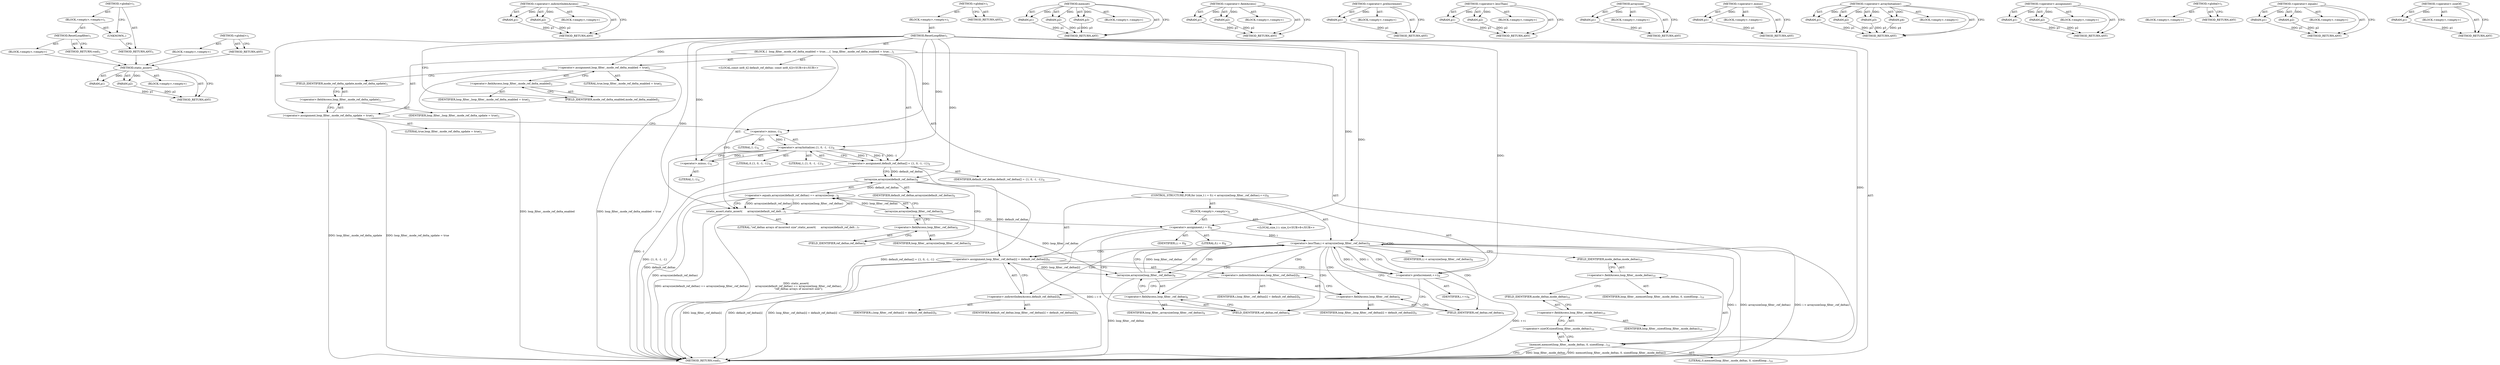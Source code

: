 digraph "&lt;global&gt;" {
vulnerable_119 [label=<(METHOD,static_assert)>];
vulnerable_120 [label=<(PARAM,p1)>];
vulnerable_121 [label=<(PARAM,p2)>];
vulnerable_122 [label=<(BLOCK,&lt;empty&gt;,&lt;empty&gt;)>];
vulnerable_123 [label=<(METHOD_RETURN,ANY)>];
vulnerable_142 [label=<(METHOD,&lt;operator&gt;.indirectIndexAccess)>];
vulnerable_143 [label=<(PARAM,p1)>];
vulnerable_144 [label=<(PARAM,p2)>];
vulnerable_145 [label=<(BLOCK,&lt;empty&gt;,&lt;empty&gt;)>];
vulnerable_146 [label=<(METHOD_RETURN,ANY)>];
vulnerable_6 [label=<(METHOD,&lt;global&gt;)<SUB>1</SUB>>];
vulnerable_7 [label=<(BLOCK,&lt;empty&gt;,&lt;empty&gt;)<SUB>1</SUB>>];
vulnerable_8 [label=<(METHOD,ResetLoopfilter)<SUB>1</SUB>>];
vulnerable_9 [label=<(BLOCK,{
  loop_filter_.mode_ref_delta_enabled = true;...,{
  loop_filter_.mode_ref_delta_enabled = true;...)<SUB>1</SUB>>];
vulnerable_10 [label=<(&lt;operator&gt;.assignment,loop_filter_.mode_ref_delta_enabled = true)<SUB>2</SUB>>];
vulnerable_11 [label=<(&lt;operator&gt;.fieldAccess,loop_filter_.mode_ref_delta_enabled)<SUB>2</SUB>>];
vulnerable_12 [label=<(IDENTIFIER,loop_filter_,loop_filter_.mode_ref_delta_enabled = true)<SUB>2</SUB>>];
vulnerable_13 [label=<(FIELD_IDENTIFIER,mode_ref_delta_enabled,mode_ref_delta_enabled)<SUB>2</SUB>>];
vulnerable_14 [label=<(LITERAL,true,loop_filter_.mode_ref_delta_enabled = true)<SUB>2</SUB>>];
vulnerable_15 [label=<(&lt;operator&gt;.assignment,loop_filter_.mode_ref_delta_update = true)<SUB>3</SUB>>];
vulnerable_16 [label=<(&lt;operator&gt;.fieldAccess,loop_filter_.mode_ref_delta_update)<SUB>3</SUB>>];
vulnerable_17 [label=<(IDENTIFIER,loop_filter_,loop_filter_.mode_ref_delta_update = true)<SUB>3</SUB>>];
vulnerable_18 [label=<(FIELD_IDENTIFIER,mode_ref_delta_update,mode_ref_delta_update)<SUB>3</SUB>>];
vulnerable_19 [label=<(LITERAL,true,loop_filter_.mode_ref_delta_update = true)<SUB>3</SUB>>];
vulnerable_20 [label="<(LOCAL,const int8_t[] default_ref_deltas: const int8_t[])<SUB>4</SUB>>"];
vulnerable_21 [label=<(&lt;operator&gt;.assignment,default_ref_deltas[] = {1, 0, -1, -1})<SUB>4</SUB>>];
vulnerable_22 [label=<(IDENTIFIER,default_ref_deltas,default_ref_deltas[] = {1, 0, -1, -1})<SUB>4</SUB>>];
vulnerable_23 [label=<(&lt;operator&gt;.arrayInitializer,{1, 0, -1, -1})<SUB>4</SUB>>];
vulnerable_24 [label=<(LITERAL,1,{1, 0, -1, -1})<SUB>4</SUB>>];
vulnerable_25 [label=<(LITERAL,0,{1, 0, -1, -1})<SUB>4</SUB>>];
vulnerable_26 [label=<(&lt;operator&gt;.minus,-1)<SUB>4</SUB>>];
vulnerable_27 [label=<(LITERAL,1,-1)<SUB>4</SUB>>];
vulnerable_28 [label=<(&lt;operator&gt;.minus,-1)<SUB>4</SUB>>];
vulnerable_29 [label=<(LITERAL,1,-1)<SUB>4</SUB>>];
vulnerable_30 [label=<(static_assert,static_assert(
      arraysize(default_ref_delt...)<SUB>5</SUB>>];
vulnerable_31 [label=<(&lt;operator&gt;.equals,arraysize(default_ref_deltas) == arraysize(loop...)<SUB>6</SUB>>];
vulnerable_32 [label=<(arraysize,arraysize(default_ref_deltas))<SUB>6</SUB>>];
vulnerable_33 [label=<(IDENTIFIER,default_ref_deltas,arraysize(default_ref_deltas))<SUB>6</SUB>>];
vulnerable_34 [label=<(arraysize,arraysize(loop_filter_.ref_deltas))<SUB>6</SUB>>];
vulnerable_35 [label=<(&lt;operator&gt;.fieldAccess,loop_filter_.ref_deltas)<SUB>6</SUB>>];
vulnerable_36 [label=<(IDENTIFIER,loop_filter_,arraysize(loop_filter_.ref_deltas))<SUB>6</SUB>>];
vulnerable_37 [label=<(FIELD_IDENTIFIER,ref_deltas,ref_deltas)<SUB>6</SUB>>];
vulnerable_38 [label=<(LITERAL,&quot;ref_deltas arrays of incorrect size&quot;,static_assert(
      arraysize(default_ref_delt...)<SUB>7</SUB>>];
vulnerable_39 [label=<(CONTROL_STRUCTURE,FOR,for (size_t i = 0;i &lt; arraysize(loop_filter_.ref_deltas);++i))<SUB>8</SUB>>];
vulnerable_40 [label=<(BLOCK,&lt;empty&gt;,&lt;empty&gt;)<SUB>8</SUB>>];
vulnerable_41 [label="<(LOCAL,size_t i: size_t)<SUB>8</SUB>>"];
vulnerable_42 [label=<(&lt;operator&gt;.assignment,i = 0)<SUB>8</SUB>>];
vulnerable_43 [label=<(IDENTIFIER,i,i = 0)<SUB>8</SUB>>];
vulnerable_44 [label=<(LITERAL,0,i = 0)<SUB>8</SUB>>];
vulnerable_45 [label=<(&lt;operator&gt;.lessThan,i &lt; arraysize(loop_filter_.ref_deltas))<SUB>8</SUB>>];
vulnerable_46 [label=<(IDENTIFIER,i,i &lt; arraysize(loop_filter_.ref_deltas))<SUB>8</SUB>>];
vulnerable_47 [label=<(arraysize,arraysize(loop_filter_.ref_deltas))<SUB>8</SUB>>];
vulnerable_48 [label=<(&lt;operator&gt;.fieldAccess,loop_filter_.ref_deltas)<SUB>8</SUB>>];
vulnerable_49 [label=<(IDENTIFIER,loop_filter_,arraysize(loop_filter_.ref_deltas))<SUB>8</SUB>>];
vulnerable_50 [label=<(FIELD_IDENTIFIER,ref_deltas,ref_deltas)<SUB>8</SUB>>];
vulnerable_51 [label=<(&lt;operator&gt;.preIncrement,++i)<SUB>8</SUB>>];
vulnerable_52 [label=<(IDENTIFIER,i,++i)<SUB>8</SUB>>];
vulnerable_53 [label=<(&lt;operator&gt;.assignment,loop_filter_.ref_deltas[i] = default_ref_deltas[i])<SUB>9</SUB>>];
vulnerable_54 [label=<(&lt;operator&gt;.indirectIndexAccess,loop_filter_.ref_deltas[i])<SUB>9</SUB>>];
vulnerable_55 [label=<(&lt;operator&gt;.fieldAccess,loop_filter_.ref_deltas)<SUB>9</SUB>>];
vulnerable_56 [label=<(IDENTIFIER,loop_filter_,loop_filter_.ref_deltas[i] = default_ref_deltas[i])<SUB>9</SUB>>];
vulnerable_57 [label=<(FIELD_IDENTIFIER,ref_deltas,ref_deltas)<SUB>9</SUB>>];
vulnerable_58 [label=<(IDENTIFIER,i,loop_filter_.ref_deltas[i] = default_ref_deltas[i])<SUB>9</SUB>>];
vulnerable_59 [label=<(&lt;operator&gt;.indirectIndexAccess,default_ref_deltas[i])<SUB>9</SUB>>];
vulnerable_60 [label=<(IDENTIFIER,default_ref_deltas,loop_filter_.ref_deltas[i] = default_ref_deltas[i])<SUB>9</SUB>>];
vulnerable_61 [label=<(IDENTIFIER,i,loop_filter_.ref_deltas[i] = default_ref_deltas[i])<SUB>9</SUB>>];
vulnerable_62 [label=<(memset,memset(loop_filter_.mode_deltas, 0, sizeof(loop...)<SUB>10</SUB>>];
vulnerable_63 [label=<(&lt;operator&gt;.fieldAccess,loop_filter_.mode_deltas)<SUB>10</SUB>>];
vulnerable_64 [label=<(IDENTIFIER,loop_filter_,memset(loop_filter_.mode_deltas, 0, sizeof(loop...)<SUB>10</SUB>>];
vulnerable_65 [label=<(FIELD_IDENTIFIER,mode_deltas,mode_deltas)<SUB>10</SUB>>];
vulnerable_66 [label=<(LITERAL,0,memset(loop_filter_.mode_deltas, 0, sizeof(loop...)<SUB>10</SUB>>];
vulnerable_67 [label=<(&lt;operator&gt;.sizeOf,sizeof(loop_filter_.mode_deltas))<SUB>10</SUB>>];
vulnerable_68 [label=<(&lt;operator&gt;.fieldAccess,loop_filter_.mode_deltas)<SUB>10</SUB>>];
vulnerable_69 [label=<(IDENTIFIER,loop_filter_,sizeof(loop_filter_.mode_deltas))<SUB>10</SUB>>];
vulnerable_70 [label=<(FIELD_IDENTIFIER,mode_deltas,mode_deltas)<SUB>10</SUB>>];
vulnerable_71 [label=<(METHOD_RETURN,void)<SUB>1</SUB>>];
vulnerable_73 [label=<(METHOD_RETURN,ANY)<SUB>1</SUB>>];
vulnerable_147 [label=<(METHOD,memset)>];
vulnerable_148 [label=<(PARAM,p1)>];
vulnerable_149 [label=<(PARAM,p2)>];
vulnerable_150 [label=<(PARAM,p3)>];
vulnerable_151 [label=<(BLOCK,&lt;empty&gt;,&lt;empty&gt;)>];
vulnerable_152 [label=<(METHOD_RETURN,ANY)>];
vulnerable_103 [label=<(METHOD,&lt;operator&gt;.fieldAccess)>];
vulnerable_104 [label=<(PARAM,p1)>];
vulnerable_105 [label=<(PARAM,p2)>];
vulnerable_106 [label=<(BLOCK,&lt;empty&gt;,&lt;empty&gt;)>];
vulnerable_107 [label=<(METHOD_RETURN,ANY)>];
vulnerable_138 [label=<(METHOD,&lt;operator&gt;.preIncrement)>];
vulnerable_139 [label=<(PARAM,p1)>];
vulnerable_140 [label=<(BLOCK,&lt;empty&gt;,&lt;empty&gt;)>];
vulnerable_141 [label=<(METHOD_RETURN,ANY)>];
vulnerable_133 [label=<(METHOD,&lt;operator&gt;.lessThan)>];
vulnerable_134 [label=<(PARAM,p1)>];
vulnerable_135 [label=<(PARAM,p2)>];
vulnerable_136 [label=<(BLOCK,&lt;empty&gt;,&lt;empty&gt;)>];
vulnerable_137 [label=<(METHOD_RETURN,ANY)>];
vulnerable_129 [label=<(METHOD,arraysize)>];
vulnerable_130 [label=<(PARAM,p1)>];
vulnerable_131 [label=<(BLOCK,&lt;empty&gt;,&lt;empty&gt;)>];
vulnerable_132 [label=<(METHOD_RETURN,ANY)>];
vulnerable_115 [label=<(METHOD,&lt;operator&gt;.minus)>];
vulnerable_116 [label=<(PARAM,p1)>];
vulnerable_117 [label=<(BLOCK,&lt;empty&gt;,&lt;empty&gt;)>];
vulnerable_118 [label=<(METHOD_RETURN,ANY)>];
vulnerable_108 [label=<(METHOD,&lt;operator&gt;.arrayInitializer)>];
vulnerable_109 [label=<(PARAM,p1)>];
vulnerable_110 [label=<(PARAM,p2)>];
vulnerable_111 [label=<(PARAM,p3)>];
vulnerable_112 [label=<(PARAM,p4)>];
vulnerable_113 [label=<(BLOCK,&lt;empty&gt;,&lt;empty&gt;)>];
vulnerable_114 [label=<(METHOD_RETURN,ANY)>];
vulnerable_98 [label=<(METHOD,&lt;operator&gt;.assignment)>];
vulnerable_99 [label=<(PARAM,p1)>];
vulnerable_100 [label=<(PARAM,p2)>];
vulnerable_101 [label=<(BLOCK,&lt;empty&gt;,&lt;empty&gt;)>];
vulnerable_102 [label=<(METHOD_RETURN,ANY)>];
vulnerable_92 [label=<(METHOD,&lt;global&gt;)<SUB>1</SUB>>];
vulnerable_93 [label=<(BLOCK,&lt;empty&gt;,&lt;empty&gt;)>];
vulnerable_94 [label=<(METHOD_RETURN,ANY)>];
vulnerable_124 [label=<(METHOD,&lt;operator&gt;.equals)>];
vulnerable_125 [label=<(PARAM,p1)>];
vulnerable_126 [label=<(PARAM,p2)>];
vulnerable_127 [label=<(BLOCK,&lt;empty&gt;,&lt;empty&gt;)>];
vulnerable_128 [label=<(METHOD_RETURN,ANY)>];
vulnerable_153 [label=<(METHOD,&lt;operator&gt;.sizeOf)>];
vulnerable_154 [label=<(PARAM,p1)>];
vulnerable_155 [label=<(BLOCK,&lt;empty&gt;,&lt;empty&gt;)>];
vulnerable_156 [label=<(METHOD_RETURN,ANY)>];
fixed_6 [label=<(METHOD,&lt;global&gt;)<SUB>1</SUB>>];
fixed_7 [label=<(BLOCK,&lt;empty&gt;,&lt;empty&gt;)<SUB>1</SUB>>];
fixed_8 [label=<(METHOD,ResetLoopfilter)<SUB>1</SUB>>];
fixed_9 [label=<(BLOCK,&lt;empty&gt;,&lt;empty&gt;)>];
fixed_10 [label=<(METHOD_RETURN,void)<SUB>1</SUB>>];
fixed_12 [label=<(UNKNOWN,,)>];
fixed_13 [label=<(METHOD_RETURN,ANY)<SUB>1</SUB>>];
fixed_20 [label=<(METHOD,&lt;global&gt;)<SUB>1</SUB>>];
fixed_21 [label=<(BLOCK,&lt;empty&gt;,&lt;empty&gt;)>];
fixed_22 [label=<(METHOD_RETURN,ANY)>];
vulnerable_119 -> vulnerable_120  [key=0, label="AST: "];
vulnerable_119 -> vulnerable_120  [key=1, label="DDG: "];
vulnerable_119 -> vulnerable_122  [key=0, label="AST: "];
vulnerable_119 -> vulnerable_121  [key=0, label="AST: "];
vulnerable_119 -> vulnerable_121  [key=1, label="DDG: "];
vulnerable_119 -> vulnerable_123  [key=0, label="AST: "];
vulnerable_119 -> vulnerable_123  [key=1, label="CFG: "];
vulnerable_120 -> vulnerable_123  [key=0, label="DDG: p1"];
vulnerable_121 -> vulnerable_123  [key=0, label="DDG: p2"];
vulnerable_142 -> vulnerable_143  [key=0, label="AST: "];
vulnerable_142 -> vulnerable_143  [key=1, label="DDG: "];
vulnerable_142 -> vulnerable_145  [key=0, label="AST: "];
vulnerable_142 -> vulnerable_144  [key=0, label="AST: "];
vulnerable_142 -> vulnerable_144  [key=1, label="DDG: "];
vulnerable_142 -> vulnerable_146  [key=0, label="AST: "];
vulnerable_142 -> vulnerable_146  [key=1, label="CFG: "];
vulnerable_143 -> vulnerable_146  [key=0, label="DDG: p1"];
vulnerable_144 -> vulnerable_146  [key=0, label="DDG: p2"];
vulnerable_6 -> vulnerable_7  [key=0, label="AST: "];
vulnerable_6 -> vulnerable_73  [key=0, label="AST: "];
vulnerable_6 -> vulnerable_73  [key=1, label="CFG: "];
vulnerable_7 -> vulnerable_8  [key=0, label="AST: "];
vulnerable_8 -> vulnerable_9  [key=0, label="AST: "];
vulnerable_8 -> vulnerable_71  [key=0, label="AST: "];
vulnerable_8 -> vulnerable_13  [key=0, label="CFG: "];
vulnerable_8 -> vulnerable_10  [key=0, label="DDG: "];
vulnerable_8 -> vulnerable_15  [key=0, label="DDG: "];
vulnerable_8 -> vulnerable_30  [key=0, label="DDG: "];
vulnerable_8 -> vulnerable_62  [key=0, label="DDG: "];
vulnerable_8 -> vulnerable_23  [key=0, label="DDG: "];
vulnerable_8 -> vulnerable_42  [key=0, label="DDG: "];
vulnerable_8 -> vulnerable_45  [key=0, label="DDG: "];
vulnerable_8 -> vulnerable_51  [key=0, label="DDG: "];
vulnerable_8 -> vulnerable_26  [key=0, label="DDG: "];
vulnerable_8 -> vulnerable_28  [key=0, label="DDG: "];
vulnerable_8 -> vulnerable_32  [key=0, label="DDG: "];
vulnerable_9 -> vulnerable_10  [key=0, label="AST: "];
vulnerable_9 -> vulnerable_15  [key=0, label="AST: "];
vulnerable_9 -> vulnerable_20  [key=0, label="AST: "];
vulnerable_9 -> vulnerable_21  [key=0, label="AST: "];
vulnerable_9 -> vulnerable_30  [key=0, label="AST: "];
vulnerable_9 -> vulnerable_39  [key=0, label="AST: "];
vulnerable_9 -> vulnerable_62  [key=0, label="AST: "];
vulnerable_10 -> vulnerable_11  [key=0, label="AST: "];
vulnerable_10 -> vulnerable_14  [key=0, label="AST: "];
vulnerable_10 -> vulnerable_18  [key=0, label="CFG: "];
vulnerable_10 -> vulnerable_71  [key=0, label="DDG: loop_filter_.mode_ref_delta_enabled"];
vulnerable_10 -> vulnerable_71  [key=1, label="DDG: loop_filter_.mode_ref_delta_enabled = true"];
vulnerable_11 -> vulnerable_12  [key=0, label="AST: "];
vulnerable_11 -> vulnerable_13  [key=0, label="AST: "];
vulnerable_11 -> vulnerable_10  [key=0, label="CFG: "];
vulnerable_13 -> vulnerable_11  [key=0, label="CFG: "];
vulnerable_15 -> vulnerable_16  [key=0, label="AST: "];
vulnerable_15 -> vulnerable_19  [key=0, label="AST: "];
vulnerable_15 -> vulnerable_26  [key=0, label="CFG: "];
vulnerable_15 -> vulnerable_71  [key=0, label="DDG: loop_filter_.mode_ref_delta_update"];
vulnerable_15 -> vulnerable_71  [key=1, label="DDG: loop_filter_.mode_ref_delta_update = true"];
vulnerable_16 -> vulnerable_17  [key=0, label="AST: "];
vulnerable_16 -> vulnerable_18  [key=0, label="AST: "];
vulnerable_16 -> vulnerable_15  [key=0, label="CFG: "];
vulnerable_18 -> vulnerable_16  [key=0, label="CFG: "];
vulnerable_21 -> vulnerable_22  [key=0, label="AST: "];
vulnerable_21 -> vulnerable_23  [key=0, label="AST: "];
vulnerable_21 -> vulnerable_32  [key=0, label="CFG: "];
vulnerable_21 -> vulnerable_32  [key=1, label="DDG: default_ref_deltas"];
vulnerable_21 -> vulnerable_71  [key=0, label="DDG: {1, 0, -1, -1}"];
vulnerable_21 -> vulnerable_71  [key=1, label="DDG: default_ref_deltas[] = {1, 0, -1, -1}"];
vulnerable_23 -> vulnerable_24  [key=0, label="AST: "];
vulnerable_23 -> vulnerable_25  [key=0, label="AST: "];
vulnerable_23 -> vulnerable_26  [key=0, label="AST: "];
vulnerable_23 -> vulnerable_28  [key=0, label="AST: "];
vulnerable_23 -> vulnerable_21  [key=0, label="CFG: "];
vulnerable_23 -> vulnerable_21  [key=1, label="DDG: 1"];
vulnerable_23 -> vulnerable_21  [key=2, label="DDG: 0"];
vulnerable_23 -> vulnerable_21  [key=3, label="DDG: -1"];
vulnerable_23 -> vulnerable_71  [key=0, label="DDG: -1"];
vulnerable_26 -> vulnerable_27  [key=0, label="AST: "];
vulnerable_26 -> vulnerable_28  [key=0, label="CFG: "];
vulnerable_26 -> vulnerable_23  [key=0, label="DDG: 1"];
vulnerable_28 -> vulnerable_29  [key=0, label="AST: "];
vulnerable_28 -> vulnerable_23  [key=0, label="CFG: "];
vulnerable_28 -> vulnerable_23  [key=1, label="DDG: 1"];
vulnerable_30 -> vulnerable_31  [key=0, label="AST: "];
vulnerable_30 -> vulnerable_38  [key=0, label="AST: "];
vulnerable_30 -> vulnerable_42  [key=0, label="CFG: "];
vulnerable_30 -> vulnerable_71  [key=0, label="DDG: arraysize(default_ref_deltas) == arraysize(loop_filter_.ref_deltas)"];
vulnerable_30 -> vulnerable_71  [key=1, label="DDG: static_assert(
      arraysize(default_ref_deltas) == arraysize(loop_filter_.ref_deltas),
      &quot;ref_deltas arrays of incorrect size&quot;);"];
vulnerable_31 -> vulnerable_32  [key=0, label="AST: "];
vulnerable_31 -> vulnerable_34  [key=0, label="AST: "];
vulnerable_31 -> vulnerable_30  [key=0, label="CFG: "];
vulnerable_31 -> vulnerable_30  [key=1, label="DDG: arraysize(default_ref_deltas)"];
vulnerable_31 -> vulnerable_30  [key=2, label="DDG: arraysize(loop_filter_.ref_deltas)"];
vulnerable_31 -> vulnerable_71  [key=0, label="DDG: arraysize(default_ref_deltas)"];
vulnerable_32 -> vulnerable_33  [key=0, label="AST: "];
vulnerable_32 -> vulnerable_37  [key=0, label="CFG: "];
vulnerable_32 -> vulnerable_71  [key=0, label="DDG: default_ref_deltas"];
vulnerable_32 -> vulnerable_53  [key=0, label="DDG: default_ref_deltas"];
vulnerable_32 -> vulnerable_31  [key=0, label="DDG: default_ref_deltas"];
vulnerable_34 -> vulnerable_35  [key=0, label="AST: "];
vulnerable_34 -> vulnerable_31  [key=0, label="CFG: "];
vulnerable_34 -> vulnerable_31  [key=1, label="DDG: loop_filter_.ref_deltas"];
vulnerable_34 -> vulnerable_47  [key=0, label="DDG: loop_filter_.ref_deltas"];
vulnerable_35 -> vulnerable_36  [key=0, label="AST: "];
vulnerable_35 -> vulnerable_37  [key=0, label="AST: "];
vulnerable_35 -> vulnerable_34  [key=0, label="CFG: "];
vulnerable_37 -> vulnerable_35  [key=0, label="CFG: "];
vulnerable_39 -> vulnerable_40  [key=0, label="AST: "];
vulnerable_39 -> vulnerable_45  [key=0, label="AST: "];
vulnerable_39 -> vulnerable_51  [key=0, label="AST: "];
vulnerable_39 -> vulnerable_53  [key=0, label="AST: "];
vulnerable_40 -> vulnerable_41  [key=0, label="AST: "];
vulnerable_40 -> vulnerable_42  [key=0, label="AST: "];
vulnerable_42 -> vulnerable_43  [key=0, label="AST: "];
vulnerable_42 -> vulnerable_44  [key=0, label="AST: "];
vulnerable_42 -> vulnerable_50  [key=0, label="CFG: "];
vulnerable_42 -> vulnerable_71  [key=0, label="DDG: i = 0"];
vulnerable_42 -> vulnerable_45  [key=0, label="DDG: i"];
vulnerable_45 -> vulnerable_46  [key=0, label="AST: "];
vulnerable_45 -> vulnerable_47  [key=0, label="AST: "];
vulnerable_45 -> vulnerable_47  [key=1, label="CDG: "];
vulnerable_45 -> vulnerable_57  [key=0, label="CFG: "];
vulnerable_45 -> vulnerable_57  [key=1, label="CDG: "];
vulnerable_45 -> vulnerable_65  [key=0, label="CFG: "];
vulnerable_45 -> vulnerable_71  [key=0, label="DDG: i"];
vulnerable_45 -> vulnerable_71  [key=1, label="DDG: arraysize(loop_filter_.ref_deltas)"];
vulnerable_45 -> vulnerable_71  [key=2, label="DDG: i &lt; arraysize(loop_filter_.ref_deltas)"];
vulnerable_45 -> vulnerable_51  [key=0, label="DDG: i"];
vulnerable_45 -> vulnerable_51  [key=1, label="CDG: "];
vulnerable_45 -> vulnerable_48  [key=0, label="CDG: "];
vulnerable_45 -> vulnerable_50  [key=0, label="CDG: "];
vulnerable_45 -> vulnerable_59  [key=0, label="CDG: "];
vulnerable_45 -> vulnerable_55  [key=0, label="CDG: "];
vulnerable_45 -> vulnerable_53  [key=0, label="CDG: "];
vulnerable_45 -> vulnerable_54  [key=0, label="CDG: "];
vulnerable_45 -> vulnerable_45  [key=0, label="CDG: "];
vulnerable_47 -> vulnerable_48  [key=0, label="AST: "];
vulnerable_47 -> vulnerable_45  [key=0, label="CFG: "];
vulnerable_47 -> vulnerable_45  [key=1, label="DDG: loop_filter_.ref_deltas"];
vulnerable_47 -> vulnerable_71  [key=0, label="DDG: loop_filter_.ref_deltas"];
vulnerable_48 -> vulnerable_49  [key=0, label="AST: "];
vulnerable_48 -> vulnerable_50  [key=0, label="AST: "];
vulnerable_48 -> vulnerable_47  [key=0, label="CFG: "];
vulnerable_50 -> vulnerable_48  [key=0, label="CFG: "];
vulnerable_51 -> vulnerable_52  [key=0, label="AST: "];
vulnerable_51 -> vulnerable_50  [key=0, label="CFG: "];
vulnerable_51 -> vulnerable_71  [key=0, label="DDG: ++i"];
vulnerable_51 -> vulnerable_45  [key=0, label="DDG: i"];
vulnerable_53 -> vulnerable_54  [key=0, label="AST: "];
vulnerable_53 -> vulnerable_59  [key=0, label="AST: "];
vulnerable_53 -> vulnerable_51  [key=0, label="CFG: "];
vulnerable_53 -> vulnerable_71  [key=0, label="DDG: loop_filter_.ref_deltas[i]"];
vulnerable_53 -> vulnerable_71  [key=1, label="DDG: default_ref_deltas[i]"];
vulnerable_53 -> vulnerable_71  [key=2, label="DDG: loop_filter_.ref_deltas[i] = default_ref_deltas[i]"];
vulnerable_53 -> vulnerable_47  [key=0, label="DDG: loop_filter_.ref_deltas[i]"];
vulnerable_54 -> vulnerable_55  [key=0, label="AST: "];
vulnerable_54 -> vulnerable_58  [key=0, label="AST: "];
vulnerable_54 -> vulnerable_59  [key=0, label="CFG: "];
vulnerable_55 -> vulnerable_56  [key=0, label="AST: "];
vulnerable_55 -> vulnerable_57  [key=0, label="AST: "];
vulnerable_55 -> vulnerable_54  [key=0, label="CFG: "];
vulnerable_57 -> vulnerable_55  [key=0, label="CFG: "];
vulnerable_59 -> vulnerable_60  [key=0, label="AST: "];
vulnerable_59 -> vulnerable_61  [key=0, label="AST: "];
vulnerable_59 -> vulnerable_53  [key=0, label="CFG: "];
vulnerable_62 -> vulnerable_63  [key=0, label="AST: "];
vulnerable_62 -> vulnerable_66  [key=0, label="AST: "];
vulnerable_62 -> vulnerable_67  [key=0, label="AST: "];
vulnerable_62 -> vulnerable_71  [key=0, label="CFG: "];
vulnerable_62 -> vulnerable_71  [key=1, label="DDG: loop_filter_.mode_deltas"];
vulnerable_62 -> vulnerable_71  [key=2, label="DDG: memset(loop_filter_.mode_deltas, 0, sizeof(loop_filter_.mode_deltas))"];
vulnerable_63 -> vulnerable_64  [key=0, label="AST: "];
vulnerable_63 -> vulnerable_65  [key=0, label="AST: "];
vulnerable_63 -> vulnerable_70  [key=0, label="CFG: "];
vulnerable_65 -> vulnerable_63  [key=0, label="CFG: "];
vulnerable_67 -> vulnerable_68  [key=0, label="AST: "];
vulnerable_67 -> vulnerable_62  [key=0, label="CFG: "];
vulnerable_68 -> vulnerable_69  [key=0, label="AST: "];
vulnerable_68 -> vulnerable_70  [key=0, label="AST: "];
vulnerable_68 -> vulnerable_67  [key=0, label="CFG: "];
vulnerable_70 -> vulnerable_68  [key=0, label="CFG: "];
vulnerable_147 -> vulnerable_148  [key=0, label="AST: "];
vulnerable_147 -> vulnerable_148  [key=1, label="DDG: "];
vulnerable_147 -> vulnerable_151  [key=0, label="AST: "];
vulnerable_147 -> vulnerable_149  [key=0, label="AST: "];
vulnerable_147 -> vulnerable_149  [key=1, label="DDG: "];
vulnerable_147 -> vulnerable_152  [key=0, label="AST: "];
vulnerable_147 -> vulnerable_152  [key=1, label="CFG: "];
vulnerable_147 -> vulnerable_150  [key=0, label="AST: "];
vulnerable_147 -> vulnerable_150  [key=1, label="DDG: "];
vulnerable_148 -> vulnerable_152  [key=0, label="DDG: p1"];
vulnerable_149 -> vulnerable_152  [key=0, label="DDG: p2"];
vulnerable_150 -> vulnerable_152  [key=0, label="DDG: p3"];
vulnerable_103 -> vulnerable_104  [key=0, label="AST: "];
vulnerable_103 -> vulnerable_104  [key=1, label="DDG: "];
vulnerable_103 -> vulnerable_106  [key=0, label="AST: "];
vulnerable_103 -> vulnerable_105  [key=0, label="AST: "];
vulnerable_103 -> vulnerable_105  [key=1, label="DDG: "];
vulnerable_103 -> vulnerable_107  [key=0, label="AST: "];
vulnerable_103 -> vulnerable_107  [key=1, label="CFG: "];
vulnerable_104 -> vulnerable_107  [key=0, label="DDG: p1"];
vulnerable_105 -> vulnerable_107  [key=0, label="DDG: p2"];
vulnerable_138 -> vulnerable_139  [key=0, label="AST: "];
vulnerable_138 -> vulnerable_139  [key=1, label="DDG: "];
vulnerable_138 -> vulnerable_140  [key=0, label="AST: "];
vulnerable_138 -> vulnerable_141  [key=0, label="AST: "];
vulnerable_138 -> vulnerable_141  [key=1, label="CFG: "];
vulnerable_139 -> vulnerable_141  [key=0, label="DDG: p1"];
vulnerable_133 -> vulnerable_134  [key=0, label="AST: "];
vulnerable_133 -> vulnerable_134  [key=1, label="DDG: "];
vulnerable_133 -> vulnerable_136  [key=0, label="AST: "];
vulnerable_133 -> vulnerable_135  [key=0, label="AST: "];
vulnerable_133 -> vulnerable_135  [key=1, label="DDG: "];
vulnerable_133 -> vulnerable_137  [key=0, label="AST: "];
vulnerable_133 -> vulnerable_137  [key=1, label="CFG: "];
vulnerable_134 -> vulnerable_137  [key=0, label="DDG: p1"];
vulnerable_135 -> vulnerable_137  [key=0, label="DDG: p2"];
vulnerable_129 -> vulnerable_130  [key=0, label="AST: "];
vulnerable_129 -> vulnerable_130  [key=1, label="DDG: "];
vulnerable_129 -> vulnerable_131  [key=0, label="AST: "];
vulnerable_129 -> vulnerable_132  [key=0, label="AST: "];
vulnerable_129 -> vulnerable_132  [key=1, label="CFG: "];
vulnerable_130 -> vulnerable_132  [key=0, label="DDG: p1"];
vulnerable_115 -> vulnerable_116  [key=0, label="AST: "];
vulnerable_115 -> vulnerable_116  [key=1, label="DDG: "];
vulnerable_115 -> vulnerable_117  [key=0, label="AST: "];
vulnerable_115 -> vulnerable_118  [key=0, label="AST: "];
vulnerable_115 -> vulnerable_118  [key=1, label="CFG: "];
vulnerable_116 -> vulnerable_118  [key=0, label="DDG: p1"];
vulnerable_108 -> vulnerable_109  [key=0, label="AST: "];
vulnerable_108 -> vulnerable_109  [key=1, label="DDG: "];
vulnerable_108 -> vulnerable_113  [key=0, label="AST: "];
vulnerable_108 -> vulnerable_110  [key=0, label="AST: "];
vulnerable_108 -> vulnerable_110  [key=1, label="DDG: "];
vulnerable_108 -> vulnerable_114  [key=0, label="AST: "];
vulnerable_108 -> vulnerable_114  [key=1, label="CFG: "];
vulnerable_108 -> vulnerable_111  [key=0, label="AST: "];
vulnerable_108 -> vulnerable_111  [key=1, label="DDG: "];
vulnerable_108 -> vulnerable_112  [key=0, label="AST: "];
vulnerable_108 -> vulnerable_112  [key=1, label="DDG: "];
vulnerable_109 -> vulnerable_114  [key=0, label="DDG: p1"];
vulnerable_110 -> vulnerable_114  [key=0, label="DDG: p2"];
vulnerable_111 -> vulnerable_114  [key=0, label="DDG: p3"];
vulnerable_112 -> vulnerable_114  [key=0, label="DDG: p4"];
vulnerable_98 -> vulnerable_99  [key=0, label="AST: "];
vulnerable_98 -> vulnerable_99  [key=1, label="DDG: "];
vulnerable_98 -> vulnerable_101  [key=0, label="AST: "];
vulnerable_98 -> vulnerable_100  [key=0, label="AST: "];
vulnerable_98 -> vulnerable_100  [key=1, label="DDG: "];
vulnerable_98 -> vulnerable_102  [key=0, label="AST: "];
vulnerable_98 -> vulnerable_102  [key=1, label="CFG: "];
vulnerable_99 -> vulnerable_102  [key=0, label="DDG: p1"];
vulnerable_100 -> vulnerable_102  [key=0, label="DDG: p2"];
vulnerable_92 -> vulnerable_93  [key=0, label="AST: "];
vulnerable_92 -> vulnerable_94  [key=0, label="AST: "];
vulnerable_92 -> vulnerable_94  [key=1, label="CFG: "];
vulnerable_124 -> vulnerable_125  [key=0, label="AST: "];
vulnerable_124 -> vulnerable_125  [key=1, label="DDG: "];
vulnerable_124 -> vulnerable_127  [key=0, label="AST: "];
vulnerable_124 -> vulnerable_126  [key=0, label="AST: "];
vulnerable_124 -> vulnerable_126  [key=1, label="DDG: "];
vulnerable_124 -> vulnerable_128  [key=0, label="AST: "];
vulnerable_124 -> vulnerable_128  [key=1, label="CFG: "];
vulnerable_125 -> vulnerable_128  [key=0, label="DDG: p1"];
vulnerable_126 -> vulnerable_128  [key=0, label="DDG: p2"];
vulnerable_153 -> vulnerable_154  [key=0, label="AST: "];
vulnerable_153 -> vulnerable_154  [key=1, label="DDG: "];
vulnerable_153 -> vulnerable_155  [key=0, label="AST: "];
vulnerable_153 -> vulnerable_156  [key=0, label="AST: "];
vulnerable_153 -> vulnerable_156  [key=1, label="CFG: "];
vulnerable_154 -> vulnerable_156  [key=0, label="DDG: p1"];
fixed_6 -> fixed_7  [key=0, label="AST: "];
fixed_6 -> fixed_13  [key=0, label="AST: "];
fixed_6 -> fixed_12  [key=0, label="CFG: "];
fixed_7 -> fixed_8  [key=0, label="AST: "];
fixed_7 -> fixed_12  [key=0, label="AST: "];
fixed_8 -> fixed_9  [key=0, label="AST: "];
fixed_8 -> fixed_10  [key=0, label="AST: "];
fixed_8 -> fixed_10  [key=1, label="CFG: "];
fixed_9 -> vulnerable_119  [key=0];
fixed_10 -> vulnerable_119  [key=0];
fixed_12 -> fixed_13  [key=0, label="CFG: "];
fixed_13 -> vulnerable_119  [key=0];
fixed_20 -> fixed_21  [key=0, label="AST: "];
fixed_20 -> fixed_22  [key=0, label="AST: "];
fixed_20 -> fixed_22  [key=1, label="CFG: "];
fixed_21 -> vulnerable_119  [key=0];
fixed_22 -> vulnerable_119  [key=0];
}
